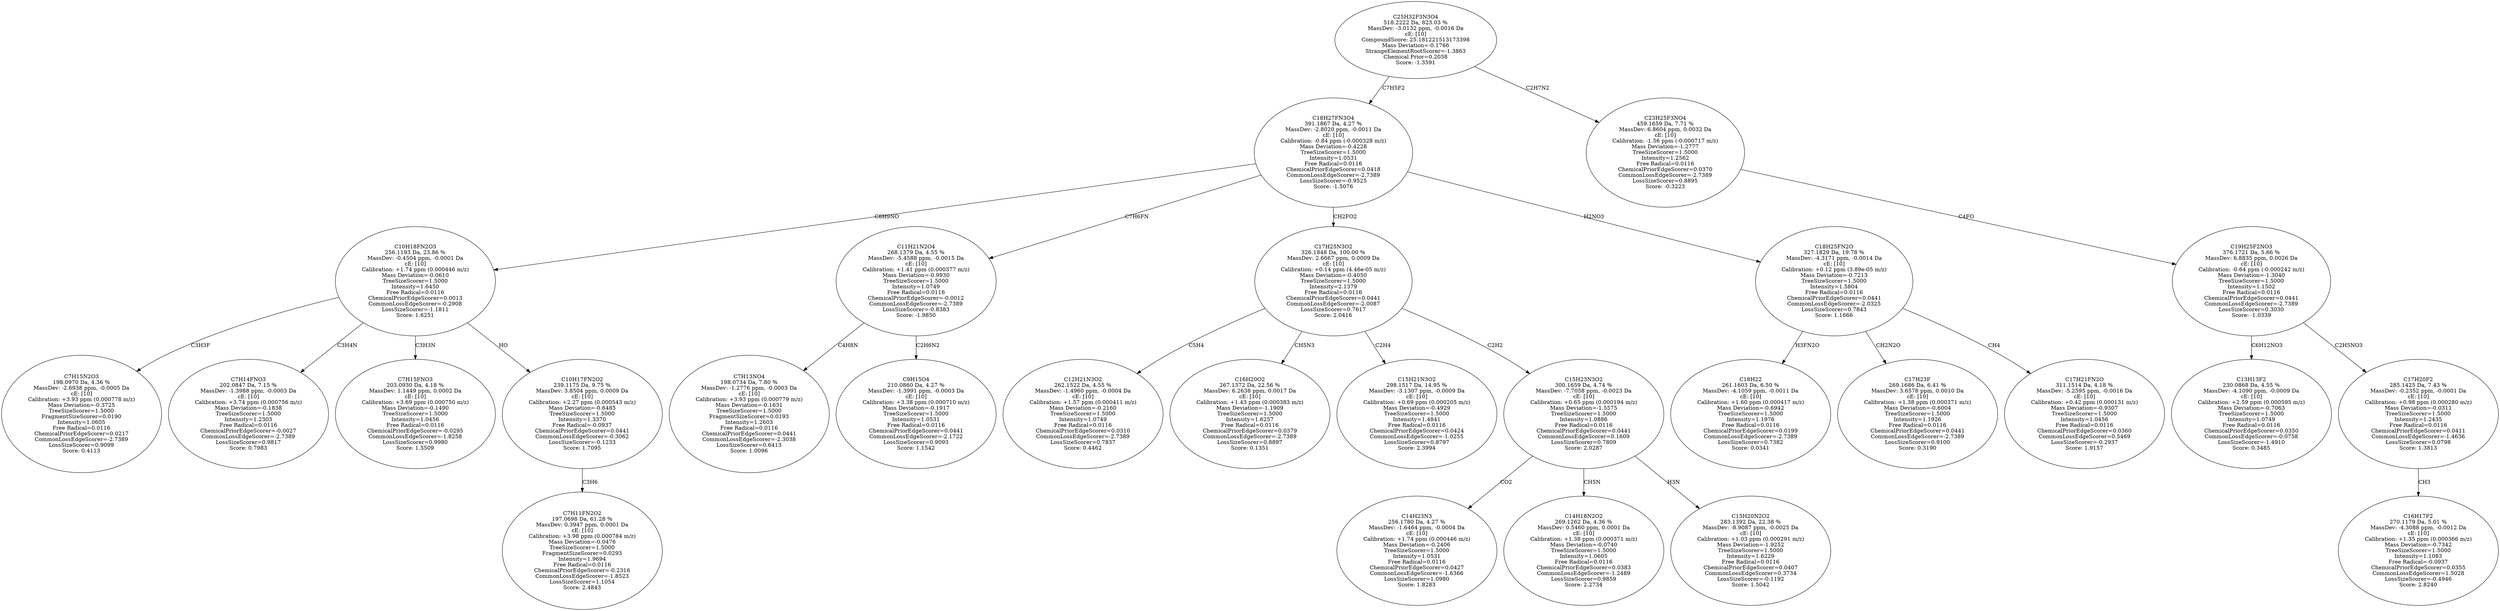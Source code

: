 strict digraph {
v1 [label="C7H15N2O3\n198.0970 Da, 4.36 %\nMassDev: -2.6938 ppm, -0.0005 Da\ncE: [10]\nCalibration: +3.93 ppm (0.000778 m/z)\nMass Deviation=-0.3725\nTreeSizeScorer=1.5000\nFragmentSizeScorer=0.0190\nIntensity=1.0605\nFree Radical=0.0116\nChemicalPriorEdgeScorer=0.0217\nCommonLossEdgeScorer=-2.7389\nLossSizeScorer=0.9099\nScore: 0.4113"];
v2 [label="C7H14FNO3\n202.0847 Da, 7.15 %\nMassDev: -1.3988 ppm, -0.0003 Da\ncE: [10]\nCalibration: +3.74 ppm (0.000756 m/z)\nMass Deviation=-0.1838\nTreeSizeScorer=1.5000\nIntensity=1.2303\nFree Radical=0.0116\nChemicalPriorEdgeScorer=-0.0027\nCommonLossEdgeScorer=-2.7389\nLossSizeScorer=0.9817\nScore: 0.7983"];
v3 [label="C7H15FNO3\n203.0930 Da, 4.18 %\nMassDev: 1.1449 ppm, 0.0002 Da\ncE: [10]\nCalibration: +3.69 ppm (0.000750 m/z)\nMass Deviation=-0.1490\nTreeSizeScorer=1.5000\nIntensity=1.0456\nFree Radical=0.0116\nChemicalPriorEdgeScorer=-0.0295\nCommonLossEdgeScorer=-1.8258\nLossSizeScorer=0.9980\nScore: 1.5509"];
v4 [label="C7H11FN2O2\n197.0698 Da, 61.28 %\nMassDev: 0.3947 ppm, 0.0001 Da\ncE: [10]\nCalibration: +3.98 ppm (0.000784 m/z)\nMass Deviation=-0.0476\nTreeSizeScorer=1.5000\nFragmentSizeScorer=0.0293\nIntensity=1.9694\nFree Radical=0.0116\nChemicalPriorEdgeScorer=-0.2316\nCommonLossEdgeScorer=-1.8523\nLossSizeScorer=1.1054\nScore: 2.4843"];
v5 [label="C10H17FN2O2\n239.1175 Da, 9.75 %\nMassDev: 3.8504 ppm, 0.0009 Da\ncE: [10]\nCalibration: +2.27 ppm (0.000543 m/z)\nMass Deviation=-0.6485\nTreeSizeScorer=1.5000\nIntensity=1.3370\nFree Radical=-0.0937\nChemicalPriorEdgeScorer=0.0441\nCommonLossEdgeScorer=-0.3062\nLossSizeScorer=-0.1233\nScore: 1.7095"];
v6 [label="C10H18FN2O3\n256.1193 Da, 23.86 %\nMassDev: -0.4504 ppm, -0.0001 Da\ncE: [10]\nCalibration: +1.74 ppm (0.000446 m/z)\nMass Deviation=-0.0610\nTreeSizeScorer=1.5000\nIntensity=1.6450\nFree Radical=0.0116\nChemicalPriorEdgeScorer=0.0013\nCommonLossEdgeScorer=-0.2908\nLossSizeScorer=-1.1811\nScore: 1.6251"];
v7 [label="C7H13NO4\n198.0734 Da, 7.80 %\nMassDev: -1.2776 ppm, -0.0003 Da\ncE: [10]\nCalibration: +3.93 ppm (0.000779 m/z)\nMass Deviation=-0.1631\nTreeSizeScorer=1.5000\nFragmentSizeScorer=0.0193\nIntensity=1.2603\nFree Radical=0.0116\nChemicalPriorEdgeScorer=0.0441\nCommonLossEdgeScorer=-2.3038\nLossSizeScorer=0.6413\nScore: 1.0096"];
v8 [label="C9H15O4\n210.0860 Da, 4.27 %\nMassDev: -1.3991 ppm, -0.0003 Da\ncE: [10]\nCalibration: +3.38 ppm (0.000710 m/z)\nMass Deviation=-0.1917\nTreeSizeScorer=1.5000\nIntensity=1.0531\nFree Radical=0.0116\nChemicalPriorEdgeScorer=0.0441\nCommonLossEdgeScorer=-2.1722\nLossSizeScorer=0.9093\nScore: 1.1542"];
v9 [label="C11H21N2O4\n268.1379 Da, 4.55 %\nMassDev: -5.4588 ppm, -0.0015 Da\ncE: [10]\nCalibration: +1.41 ppm (0.000377 m/z)\nMass Deviation=-0.9930\nTreeSizeScorer=1.5000\nIntensity=1.0749\nFree Radical=0.0116\nChemicalPriorEdgeScorer=-0.0012\nCommonLossEdgeScorer=-2.7389\nLossSizeScorer=-0.8383\nScore: -1.9850"];
v10 [label="C12H21N3O2\n262.1522 Da, 4.55 %\nMassDev: -1.4960 ppm, -0.0004 Da\ncE: [10]\nCalibration: +1.57 ppm (0.000411 m/z)\nMass Deviation=-0.2160\nTreeSizeScorer=1.5000\nIntensity=1.0749\nFree Radical=0.0116\nChemicalPriorEdgeScorer=0.0310\nCommonLossEdgeScorer=-2.7389\nLossSizeScorer=0.7837\nScore: 0.4462"];
v11 [label="C16H20O2\n267.1372 Da, 22.56 %\nMassDev: 6.2638 ppm, 0.0017 Da\ncE: [10]\nCalibration: +1.43 ppm (0.000383 m/z)\nMass Deviation=-1.1909\nTreeSizeScorer=1.5000\nIntensity=1.6257\nFree Radical=0.0116\nChemicalPriorEdgeScorer=0.0379\nCommonLossEdgeScorer=-2.7389\nLossSizeScorer=0.8897\nScore: 0.1351"];
v12 [label="C15H21N3O2\n298.1517 Da, 14.95 %\nMassDev: -3.1307 ppm, -0.0009 Da\ncE: [10]\nCalibration: +0.69 ppm (0.000205 m/z)\nMass Deviation=-0.4929\nTreeSizeScorer=1.5000\nIntensity=1.4841\nFree Radical=0.0116\nChemicalPriorEdgeScorer=0.0424\nCommonLossEdgeScorer=-1.0255\nLossSizeScorer=0.8797\nScore: 2.3994"];
v13 [label="C14H23N3\n256.1780 Da, 4.27 %\nMassDev: -1.6464 ppm, -0.0004 Da\ncE: [10]\nCalibration: +1.74 ppm (0.000446 m/z)\nMass Deviation=-0.2406\nTreeSizeScorer=1.5000\nIntensity=1.0531\nFree Radical=0.0116\nChemicalPriorEdgeScorer=0.0427\nCommonLossEdgeScorer=-1.6366\nLossSizeScorer=1.0980\nScore: 1.8283"];
v14 [label="C14H18N2O2\n269.1262 Da, 4.36 %\nMassDev: 0.5460 ppm, 0.0001 Da\ncE: [10]\nCalibration: +1.38 ppm (0.000371 m/z)\nMass Deviation=-0.0740\nTreeSizeScorer=1.5000\nIntensity=1.0605\nFree Radical=0.0116\nChemicalPriorEdgeScorer=0.0383\nCommonLossEdgeScorer=-1.2489\nLossSizeScorer=0.9859\nScore: 2.2734"];
v15 [label="C15H20N2O2\n283.1392 Da, 22.38 %\nMassDev: -8.9087 ppm, -0.0025 Da\ncE: [10]\nCalibration: +1.03 ppm (0.000291 m/z)\nMass Deviation=-1.9252\nTreeSizeScorer=1.5000\nIntensity=1.6229\nFree Radical=0.0116\nChemicalPriorEdgeScorer=0.0407\nCommonLossEdgeScorer=0.3734\nLossSizeScorer=-0.1192\nScore: 1.5042"];
v16 [label="C15H23N3O2\n300.1659 Da, 4.74 %\nMassDev: -7.7058 ppm, -0.0023 Da\ncE: [10]\nCalibration: +0.65 ppm (0.000194 m/z)\nMass Deviation=-1.5575\nTreeSizeScorer=1.5000\nIntensity=1.0886\nFree Radical=0.0116\nChemicalPriorEdgeScorer=0.0441\nCommonLossEdgeScorer=0.1609\nLossSizeScorer=0.7809\nScore: 2.0287"];
v17 [label="C17H25N3O2\n326.1848 Da, 100.00 %\nMassDev: 2.6667 ppm, 0.0009 Da\ncE: [10]\nCalibration: +0.14 ppm (4.46e-05 m/z)\nMass Deviation=-0.4050\nTreeSizeScorer=1.5000\nIntensity=2.1379\nFree Radical=0.0116\nChemicalPriorEdgeScorer=0.0441\nCommonLossEdgeScorer=-2.0087\nLossSizeScorer=0.7617\nScore: 2.0416"];
v18 [label="C18H22\n261.1603 Da, 6.50 %\nMassDev: -4.1059 ppm, -0.0011 Da\ncE: [10]\nCalibration: +1.60 ppm (0.000417 m/z)\nMass Deviation=-0.6942\nTreeSizeScorer=1.5000\nIntensity=1.1976\nFree Radical=0.0116\nChemicalPriorEdgeScorer=0.0199\nCommonLossEdgeScorer=-2.7389\nLossSizeScorer=0.7382\nScore: 0.0341"];
v19 [label="C17H23F\n269.1686 Da, 6.41 %\nMassDev: 3.6578 ppm, 0.0010 Da\ncE: [10]\nCalibration: +1.38 ppm (0.000371 m/z)\nMass Deviation=-0.6004\nTreeSizeScorer=1.5000\nIntensity=1.1926\nFree Radical=0.0116\nChemicalPriorEdgeScorer=0.0441\nCommonLossEdgeScorer=-2.7389\nLossSizeScorer=0.9100\nScore: 0.3190"];
v20 [label="C17H21FN2O\n311.1514 Da, 4.18 %\nMassDev: -5.2595 ppm, -0.0016 Da\ncE: [10]\nCalibration: +0.42 ppm (0.000131 m/z)\nMass Deviation=-0.9307\nTreeSizeScorer=1.5000\nIntensity=1.0456\nFree Radical=0.0116\nChemicalPriorEdgeScorer=0.0360\nCommonLossEdgeScorer=0.5469\nLossSizeScorer=-0.2937\nScore: 1.9157"];
v21 [label="C18H25FN2O\n327.1829 Da, 19.78 %\nMassDev: -4.3171 ppm, -0.0014 Da\ncE: [10]\nCalibration: +0.12 ppm (3.89e-05 m/z)\nMass Deviation=-0.7213\nTreeSizeScorer=1.5000\nIntensity=1.5804\nFree Radical=0.0116\nChemicalPriorEdgeScorer=0.0441\nCommonLossEdgeScorer=-2.0325\nLossSizeScorer=0.7843\nScore: 1.1666"];
v22 [label="C18H27FN3O4\n391.1867 Da, 4.27 %\nMassDev: -2.8020 ppm, -0.0011 Da\ncE: [10]\nCalibration: -0.84 ppm (-0.000328 m/z)\nMass Deviation=-0.4228\nTreeSizeScorer=1.5000\nIntensity=1.0531\nFree Radical=0.0116\nChemicalPriorEdgeScorer=0.0418\nCommonLossEdgeScorer=-2.7389\nLossSizeScorer=-0.9525\nScore: -1.5076"];
v23 [label="C13H13F2\n230.0868 Da, 4.55 %\nMassDev: -4.1090 ppm, -0.0009 Da\ncE: [10]\nCalibration: +2.59 ppm (0.000595 m/z)\nMass Deviation=-0.7063\nTreeSizeScorer=1.5000\nIntensity=1.0749\nFree Radical=0.0116\nChemicalPriorEdgeScorer=0.0350\nCommonLossEdgeScorer=-0.0758\nLossSizeScorer=-1.4910\nScore: 0.3485"];
v24 [label="C16H17F2\n270.1179 Da, 5.01 %\nMassDev: -4.3088 ppm, -0.0012 Da\ncE: [10]\nCalibration: +1.35 ppm (0.000366 m/z)\nMass Deviation=-0.7342\nTreeSizeScorer=1.5000\nIntensity=1.1083\nFree Radical=-0.0937\nChemicalPriorEdgeScorer=0.0355\nCommonLossEdgeScorer=1.5028\nLossSizeScorer=-0.4946\nScore: 2.8240"];
v25 [label="C17H20F2\n285.1425 Da, 7.43 %\nMassDev: -0.2352 ppm, -0.0001 Da\ncE: [10]\nCalibration: +0.98 ppm (0.000280 m/z)\nMass Deviation=-0.0311\nTreeSizeScorer=1.5000\nIntensity=1.2435\nFree Radical=0.0116\nChemicalPriorEdgeScorer=0.0411\nCommonLossEdgeScorer=-1.4636\nLossSizeScorer=0.0798\nScore: 1.3813"];
v26 [label="C19H25F2NO3\n376.1721 Da, 5.66 %\nMassDev: 6.8835 ppm, 0.0026 Da\ncE: [10]\nCalibration: -0.64 ppm (-0.000242 m/z)\nMass Deviation=-1.3040\nTreeSizeScorer=1.5000\nIntensity=1.1502\nFree Radical=0.0116\nChemicalPriorEdgeScorer=0.0441\nCommonLossEdgeScorer=-2.7389\nLossSizeScorer=0.3030\nScore: -1.0339"];
v27 [label="C23H25F3NO4\n459.1659 Da, 7.71 %\nMassDev: 6.8604 ppm, 0.0032 Da\ncE: [10]\nCalibration: -1.56 ppm (-0.000717 m/z)\nMass Deviation=-1.2777\nTreeSizeScorer=1.5000\nIntensity=1.2562\nFree Radical=0.0116\nChemicalPriorEdgeScorer=0.0370\nCommonLossEdgeScorer=-2.7389\nLossSizeScorer=0.8895\nScore: -0.3223"];
v28 [label="C25H32F3N3O4\n518.2222 Da, 823.03 %\nMassDev: -3.0132 ppm, -0.0016 Da\ncE: [10]\nCompoundScore: 25.181221513173398\nMass Deviation=-0.1766\nStrangeElementRootScorer=-1.3863\nChemical Prior=0.2038\nScore: -1.3591"];
v6 -> v1 [label="C3H3F"];
v6 -> v2 [label="C3H4N"];
v6 -> v3 [label="C3H3N"];
v5 -> v4 [label="C3H6"];
v6 -> v5 [label="HO"];
v22 -> v6 [label="C8H9NO"];
v9 -> v7 [label="C4H8N"];
v9 -> v8 [label="C2H6N2"];
v22 -> v9 [label="C7H6FN"];
v17 -> v10 [label="C5H4"];
v17 -> v11 [label="CH5N3"];
v17 -> v12 [label="C2H4"];
v16 -> v13 [label="CO2"];
v16 -> v14 [label="CH5N"];
v16 -> v15 [label="H3N"];
v17 -> v16 [label="C2H2"];
v22 -> v17 [label="CH2FO2"];
v21 -> v18 [label="H3FN2O"];
v21 -> v19 [label="CH2N2O"];
v21 -> v20 [label="CH4"];
v22 -> v21 [label="H2NO3"];
v28 -> v22 [label="C7H5F2"];
v26 -> v23 [label="C6H12NO3"];
v25 -> v24 [label="CH3"];
v26 -> v25 [label="C2H5NO3"];
v27 -> v26 [label="C4FO"];
v28 -> v27 [label="C2H7N2"];
}